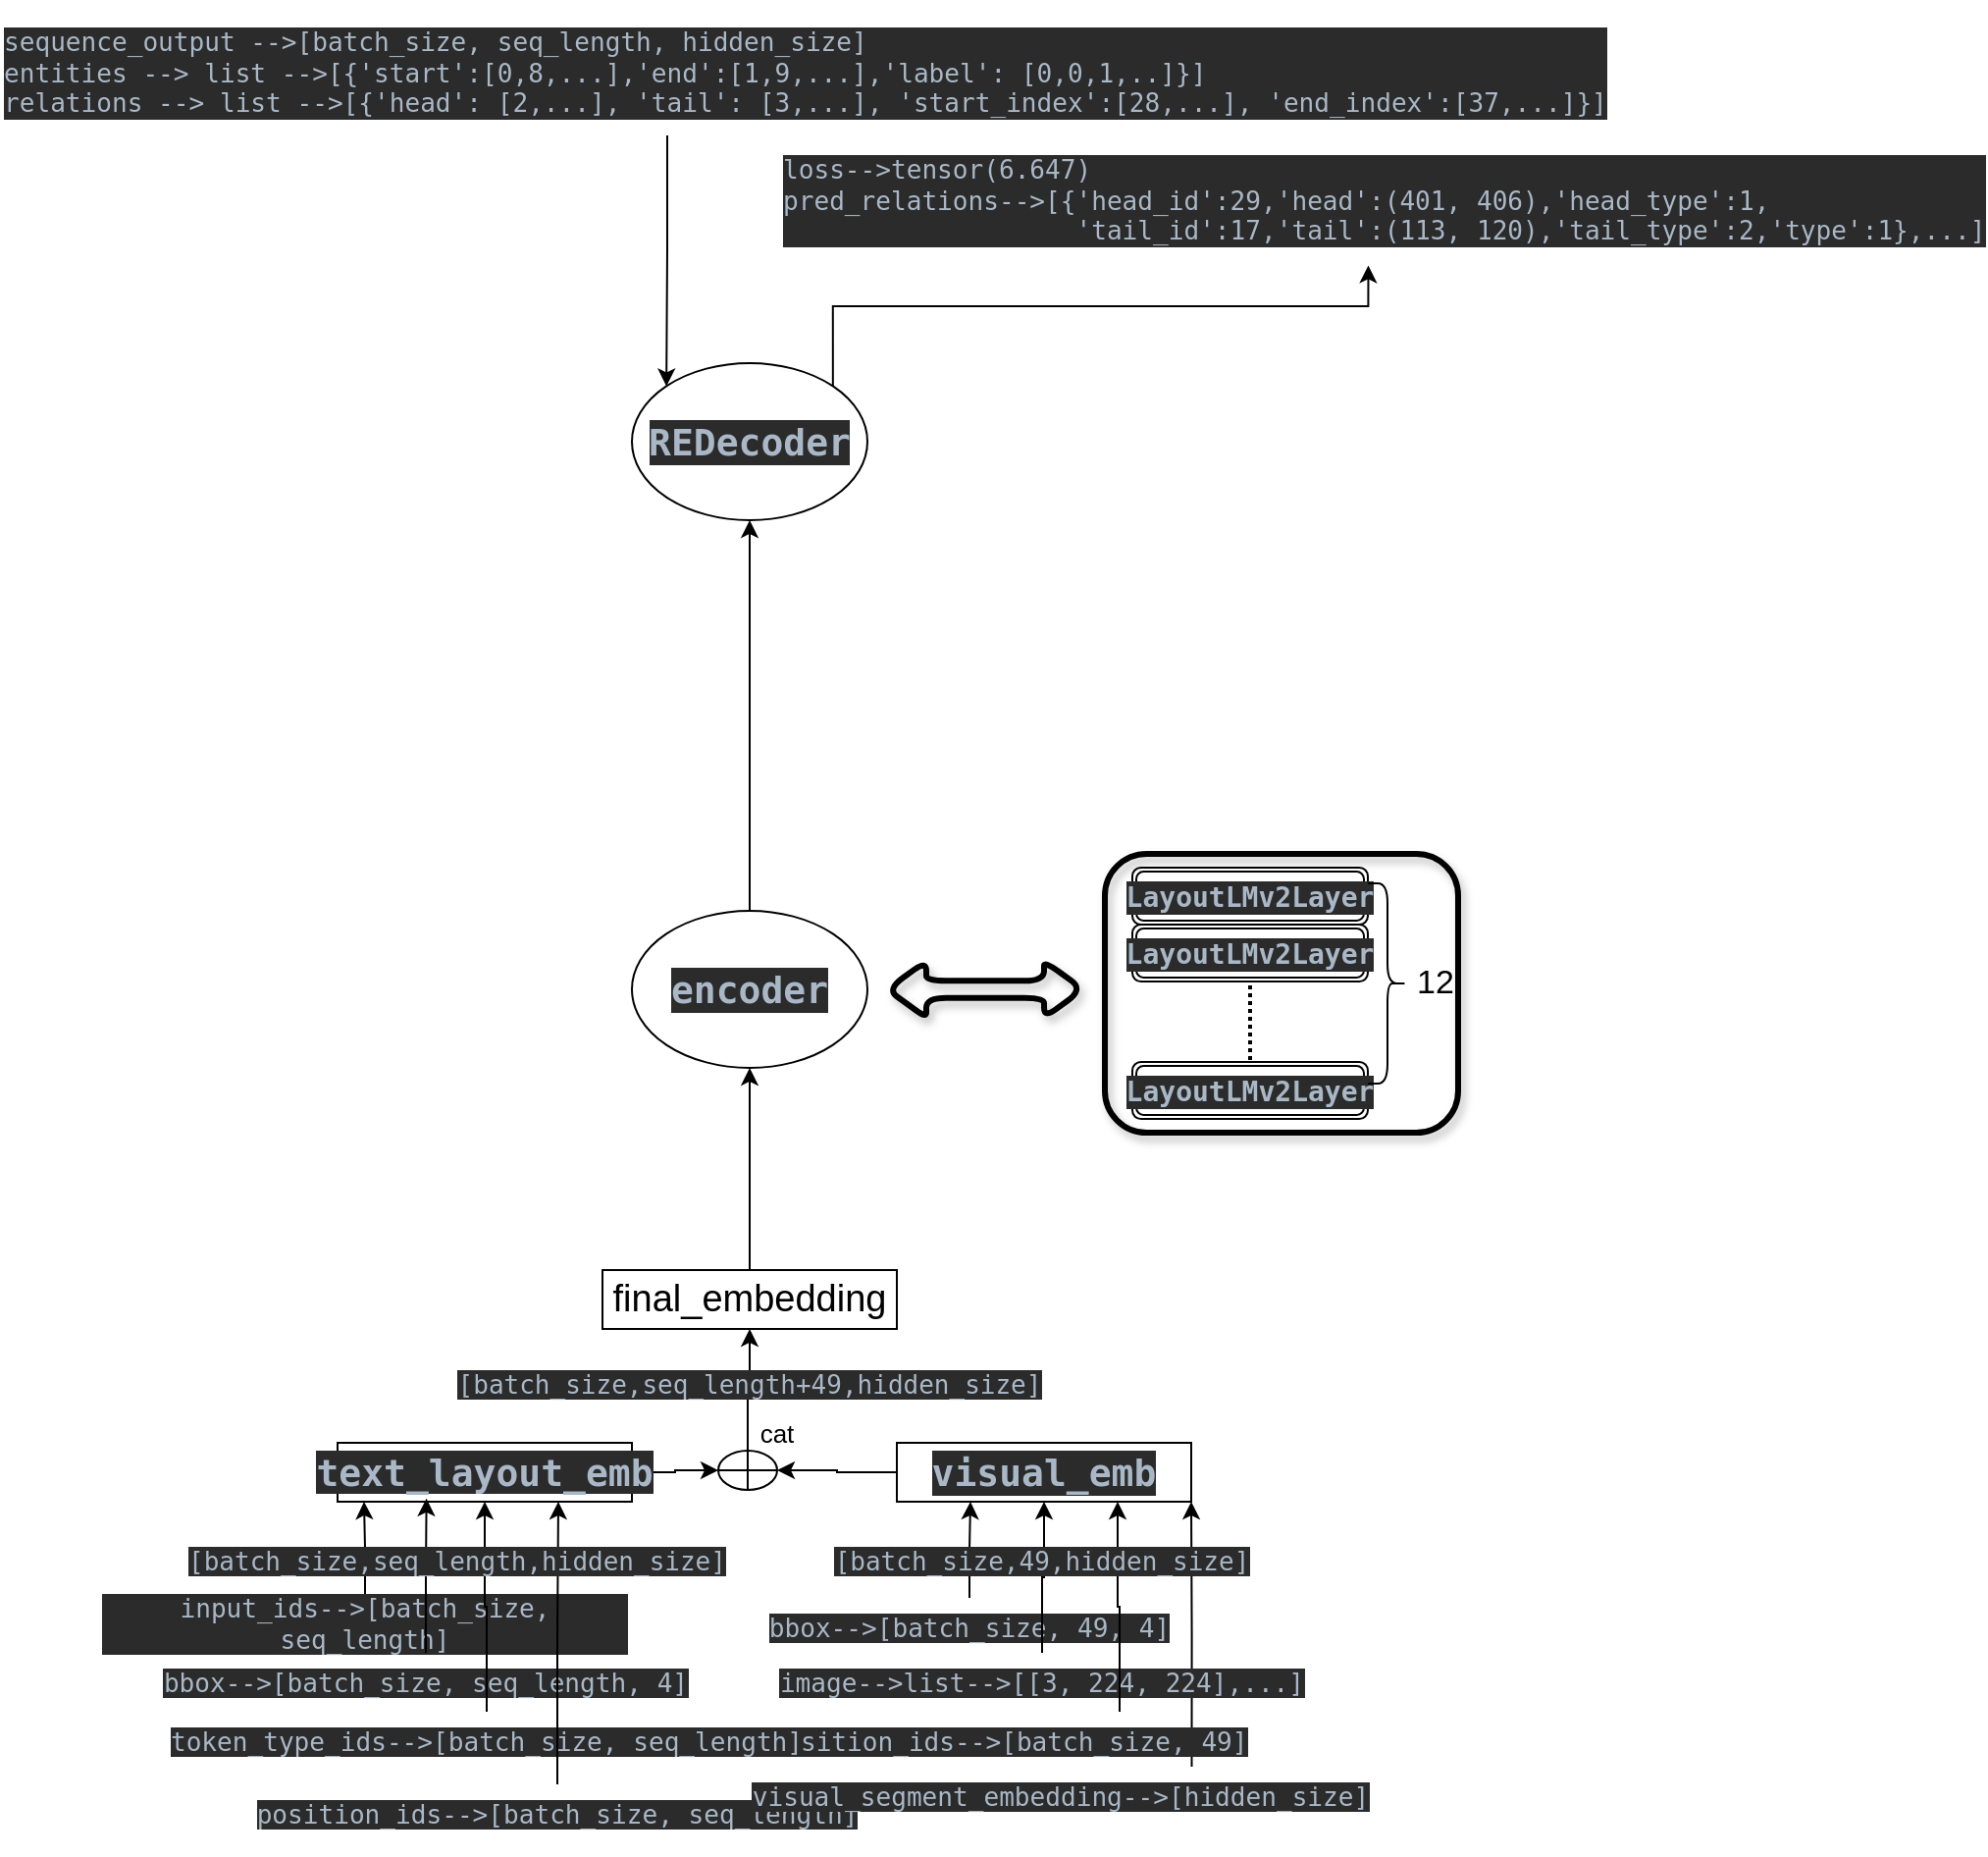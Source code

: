 <mxfile version="16.5.2" type="github">
  <diagram id="-aN5s4NuG4AfuPkyMjM2" name="第 1 页">
    <mxGraphModel dx="920" dy="551" grid="1" gridSize="10" guides="1" tooltips="1" connect="1" arrows="1" fold="1" page="1" pageScale="1" pageWidth="827" pageHeight="1169" math="0" shadow="0">
      <root>
        <mxCell id="0" />
        <mxCell id="1" parent="0" />
        <mxCell id="e8mMAGKtb8gV0RsEyelg-53" style="edgeStyle=orthogonalEdgeStyle;rounded=0;orthogonalLoop=1;jettySize=auto;html=1;exitX=0.75;exitY=0;exitDx=0;exitDy=0;entryX=1;entryY=1;entryDx=0;entryDy=0;fontSize=13;" edge="1" parent="1" source="e8mMAGKtb8gV0RsEyelg-52" target="e8mMAGKtb8gV0RsEyelg-27">
          <mxGeometry relative="1" as="geometry" />
        </mxCell>
        <mxCell id="e8mMAGKtb8gV0RsEyelg-39" value="&lt;pre style=&quot;background-color: #2b2b2b ; color: #a9b7c6 ; font-family: &amp;#34;jetbrains mono&amp;#34; , monospace ; font-size: 9.8pt&quot;&gt;&lt;span style=&quot;font-family: &amp;#34;jetbrains mono&amp;#34; , monospace ; font-size: 9.8pt&quot;&gt;position_ids&lt;/span&gt;--&amp;gt;[&lt;span style=&quot;font-size: 9.8pt&quot;&gt;batch_size, 49]&lt;/span&gt;&lt;/pre&gt;" style="text;html=1;strokeColor=none;fillColor=none;align=center;verticalAlign=middle;whiteSpace=wrap;rounded=0;fontSize=19;flipV=1;flipH=0;" vertex="1" parent="1">
          <mxGeometry x="419" y="887" width="226" height="30" as="geometry" />
        </mxCell>
        <mxCell id="e8mMAGKtb8gV0RsEyelg-40" value="&lt;pre style=&quot;background-color: #2b2b2b ; color: #a9b7c6 ; font-family: &amp;#34;jetbrains mono&amp;#34; , monospace ; font-size: 9.8pt&quot;&gt;image--&amp;gt;list--&amp;gt;[[3, 224, 224],...]&lt;/pre&gt;" style="text;html=1;strokeColor=none;fillColor=none;align=center;verticalAlign=middle;whiteSpace=wrap;rounded=0;fontSize=19;flipV=1;flipH=0;" vertex="1" parent="1">
          <mxGeometry x="414" y="857" width="270" height="30" as="geometry" />
        </mxCell>
        <mxCell id="e8mMAGKtb8gV0RsEyelg-41" value="&lt;pre style=&quot;background-color: #2b2b2b ; color: #a9b7c6 ; font-family: &amp;#34;jetbrains mono&amp;#34; , monospace ; font-size: 9.8pt&quot;&gt;bbox--&amp;gt;[&lt;span style=&quot;font-size: 9.8pt ; white-space: normal&quot;&gt;batch_size, 49, 4]&lt;/span&gt;&lt;/pre&gt;" style="text;html=1;strokeColor=none;fillColor=none;align=center;verticalAlign=middle;whiteSpace=wrap;rounded=0;fontSize=19;flipV=1;flipH=0;" vertex="1" parent="1">
          <mxGeometry x="377" y="829" width="270" height="30" as="geometry" />
        </mxCell>
        <mxCell id="e8mMAGKtb8gV0RsEyelg-23" style="edgeStyle=orthogonalEdgeStyle;rounded=0;orthogonalLoop=1;jettySize=auto;html=1;exitX=1;exitY=0;exitDx=0;exitDy=0;entryX=0.583;entryY=1.164;entryDx=0;entryDy=0;entryPerimeter=0;fontSize=19;" edge="1" parent="1" source="e8mMAGKtb8gV0RsEyelg-1" target="e8mMAGKtb8gV0RsEyelg-19">
          <mxGeometry relative="1" as="geometry" />
        </mxCell>
        <mxCell id="e8mMAGKtb8gV0RsEyelg-1" value="&lt;pre style=&quot;background-color: rgb(43 , 43 , 43) ; color: rgb(169 , 183 , 198) ; font-family: &amp;#34;jetbrains mono&amp;#34; , monospace&quot;&gt;&lt;font style=&quot;font-size: 19px&quot;&gt;&lt;b&gt;REDecoder&lt;/b&gt;&lt;/font&gt;&lt;/pre&gt;" style="ellipse;whiteSpace=wrap;html=1;" vertex="1" parent="1">
          <mxGeometry x="340" y="200" width="120" height="80" as="geometry" />
        </mxCell>
        <mxCell id="e8mMAGKtb8gV0RsEyelg-18" style="edgeStyle=orthogonalEdgeStyle;rounded=0;orthogonalLoop=1;jettySize=auto;html=1;exitX=0.5;exitY=1;exitDx=0;exitDy=0;entryX=0;entryY=0;entryDx=0;entryDy=0;fontSize=19;" edge="1" parent="1" source="e8mMAGKtb8gV0RsEyelg-13" target="e8mMAGKtb8gV0RsEyelg-1">
          <mxGeometry relative="1" as="geometry" />
        </mxCell>
        <mxCell id="e8mMAGKtb8gV0RsEyelg-13" value="&lt;pre style=&quot;background-color: #2b2b2b ; color: #a9b7c6 ; font-family: &amp;#34;jetbrains mono&amp;#34; , monospace ; font-size: 9.8pt&quot;&gt;sequence_output --&amp;gt;[batch_size, seq_length, hidden_size]&lt;br&gt;entities --&amp;gt; list --&amp;gt;[{&#39;start&#39;:[0,8,...],&#39;end&#39;:[1,9,...],&#39;label&#39;: [0,0,1,..]}] &lt;br&gt;relations --&amp;gt; list --&amp;gt;[{&#39;head&#39;: [2,...], &#39;tail&#39;: [3,...], &#39;start_index&#39;:[28,...], &#39;end_index&#39;:[37,...]}]&lt;/pre&gt;" style="text;html=1;strokeColor=none;fillColor=none;align=left;verticalAlign=middle;whiteSpace=wrap;rounded=0;fontSize=19;horizontal=1;" vertex="1" parent="1">
          <mxGeometry x="18" y="20" width="680" height="64" as="geometry" />
        </mxCell>
        <mxCell id="e8mMAGKtb8gV0RsEyelg-19" value="&lt;pre style=&quot;background-color: #2b2b2b ; color: #a9b7c6 ; font-family: &amp;#34;jetbrains mono&amp;#34; , monospace ; font-size: 9.8pt&quot;&gt;&lt;pre style=&quot;font-family: &amp;#34;jetbrains mono&amp;#34; , monospace ; font-size: 9.8pt&quot;&gt;loss--&amp;gt;tensor(6.647)&lt;br&gt;pred_relations--&amp;gt;[{&#39;head_id&#39;:29,&#39;head&#39;:(401, 406),&#39;head_type&#39;:1,&lt;br&gt;                   &#39;tail_id&#39;:17,&#39;tail&#39;:(113, 120),&#39;tail_type&#39;:2,&#39;type&#39;:1},...]&lt;br&gt;&lt;/pre&gt;&lt;/pre&gt;" style="text;html=1;strokeColor=none;fillColor=none;align=left;verticalAlign=middle;whiteSpace=wrap;rounded=0;fontSize=19;horizontal=1;" vertex="1" parent="1">
          <mxGeometry x="415" y="92" width="515" height="50" as="geometry" />
        </mxCell>
        <mxCell id="e8mMAGKtb8gV0RsEyelg-74" style="edgeStyle=orthogonalEdgeStyle;rounded=0;orthogonalLoop=1;jettySize=auto;html=1;exitX=0.5;exitY=0;exitDx=0;exitDy=0;entryX=0.5;entryY=1;entryDx=0;entryDy=0;fontSize=17;" edge="1" parent="1" source="e8mMAGKtb8gV0RsEyelg-24" target="e8mMAGKtb8gV0RsEyelg-1">
          <mxGeometry relative="1" as="geometry" />
        </mxCell>
        <mxCell id="e8mMAGKtb8gV0RsEyelg-24" value="&lt;pre style=&quot;background-color: rgb(43 , 43 , 43) ; color: rgb(169 , 183 , 198) ; font-family: &amp;#34;jetbrains mono&amp;#34; , monospace&quot;&gt;&lt;b&gt;&lt;font style=&quot;font-size: 19px&quot;&gt;encoder&lt;/font&gt;&lt;/b&gt;&lt;/pre&gt;" style="ellipse;whiteSpace=wrap;html=1;fontSize=19;" vertex="1" parent="1">
          <mxGeometry x="340" y="479" width="120" height="80" as="geometry" />
        </mxCell>
        <mxCell id="e8mMAGKtb8gV0RsEyelg-60" style="edgeStyle=orthogonalEdgeStyle;rounded=0;orthogonalLoop=1;jettySize=auto;html=1;exitX=0.5;exitY=0;exitDx=0;exitDy=0;entryX=0.5;entryY=1;entryDx=0;entryDy=0;fontSize=13;" edge="1" parent="1" source="e8mMAGKtb8gV0RsEyelg-25" target="e8mMAGKtb8gV0RsEyelg-24">
          <mxGeometry relative="1" as="geometry" />
        </mxCell>
        <mxCell id="e8mMAGKtb8gV0RsEyelg-25" value="final_embedding" style="rounded=0;whiteSpace=wrap;html=1;fontSize=19;" vertex="1" parent="1">
          <mxGeometry x="325" y="662" width="150" height="30" as="geometry" />
        </mxCell>
        <mxCell id="e8mMAGKtb8gV0RsEyelg-56" style="edgeStyle=orthogonalEdgeStyle;rounded=0;orthogonalLoop=1;jettySize=auto;html=1;exitX=1;exitY=0.5;exitDx=0;exitDy=0;entryX=0;entryY=0.5;entryDx=0;entryDy=0;fontSize=13;" edge="1" parent="1" source="e8mMAGKtb8gV0RsEyelg-26" target="e8mMAGKtb8gV0RsEyelg-54">
          <mxGeometry relative="1" as="geometry" />
        </mxCell>
        <mxCell id="e8mMAGKtb8gV0RsEyelg-26" value="&lt;b&gt;&lt;span style=&quot;background-color: rgb(43 , 43 , 43) ; color: rgb(169 , 183 , 198) ; font-family: &amp;#34;jetbrains mono&amp;#34; , monospace&quot;&gt;&lt;font style=&quot;font-size: 19px&quot;&gt;text_layout_emb&lt;/font&gt;&lt;/span&gt;&lt;/b&gt;" style="rounded=0;whiteSpace=wrap;html=1;fontSize=19;" vertex="1" parent="1">
          <mxGeometry x="190" y="750" width="150" height="30" as="geometry" />
        </mxCell>
        <mxCell id="e8mMAGKtb8gV0RsEyelg-55" style="edgeStyle=orthogonalEdgeStyle;rounded=0;orthogonalLoop=1;jettySize=auto;html=1;exitX=0;exitY=0.5;exitDx=0;exitDy=0;entryX=1;entryY=0.5;entryDx=0;entryDy=0;fontSize=13;" edge="1" parent="1" source="e8mMAGKtb8gV0RsEyelg-27" target="e8mMAGKtb8gV0RsEyelg-54">
          <mxGeometry relative="1" as="geometry" />
        </mxCell>
        <mxCell id="e8mMAGKtb8gV0RsEyelg-27" value="&lt;pre style=&quot;background-color: rgb(43 , 43 , 43) ; color: rgb(169 , 183 , 198) ; font-family: &amp;#34;jetbrains mono&amp;#34; , monospace&quot;&gt;&lt;b&gt;visual_emb&lt;/b&gt;&lt;/pre&gt;" style="rounded=0;whiteSpace=wrap;html=1;fontSize=19;" vertex="1" parent="1">
          <mxGeometry x="475" y="750" width="150" height="30" as="geometry" />
        </mxCell>
        <mxCell id="e8mMAGKtb8gV0RsEyelg-32" style="edgeStyle=orthogonalEdgeStyle;rounded=0;orthogonalLoop=1;jettySize=auto;html=1;exitX=0.5;exitY=0;exitDx=0;exitDy=0;entryX=0.09;entryY=1;entryDx=0;entryDy=0;entryPerimeter=0;fontSize=19;" edge="1" parent="1" source="e8mMAGKtb8gV0RsEyelg-28" target="e8mMAGKtb8gV0RsEyelg-26">
          <mxGeometry relative="1" as="geometry" />
        </mxCell>
        <mxCell id="e8mMAGKtb8gV0RsEyelg-28" value="&lt;pre style=&quot;background-color: #2b2b2b ; color: #a9b7c6 ; font-family: &amp;#34;jetbrains mono&amp;#34; , monospace ; font-size: 9.8pt&quot;&gt;input_ids--&amp;gt;[&lt;span style=&quot;font-size: 9.8pt ; white-space: normal&quot;&gt;batch_size, seq_length]&lt;/span&gt;&lt;/pre&gt;" style="text;html=1;strokeColor=none;fillColor=none;align=center;verticalAlign=middle;whiteSpace=wrap;rounded=0;fontSize=19;flipV=1;flipH=0;" vertex="1" parent="1">
          <mxGeometry x="69" y="827" width="270" height="30" as="geometry" />
        </mxCell>
        <mxCell id="e8mMAGKtb8gV0RsEyelg-33" style="edgeStyle=orthogonalEdgeStyle;rounded=0;orthogonalLoop=1;jettySize=auto;html=1;exitX=0.5;exitY=0;exitDx=0;exitDy=0;entryX=0.302;entryY=0.947;entryDx=0;entryDy=0;entryPerimeter=0;fontSize=19;" edge="1" parent="1" source="e8mMAGKtb8gV0RsEyelg-29" target="e8mMAGKtb8gV0RsEyelg-26">
          <mxGeometry relative="1" as="geometry" />
        </mxCell>
        <mxCell id="e8mMAGKtb8gV0RsEyelg-29" value="&lt;pre style=&quot;background-color: #2b2b2b ; color: #a9b7c6 ; font-family: &amp;#34;jetbrains mono&amp;#34; , monospace ; font-size: 9.8pt&quot;&gt;bbox--&amp;gt;[&lt;span style=&quot;font-size: 9.8pt ; white-space: normal&quot;&gt;batch_size, seq_length, 4]&lt;/span&gt;&lt;/pre&gt;" style="text;html=1;strokeColor=none;fillColor=none;align=center;verticalAlign=middle;whiteSpace=wrap;rounded=0;fontSize=19;flipV=1;flipH=0;" vertex="1" parent="1">
          <mxGeometry x="100" y="857" width="270" height="30" as="geometry" />
        </mxCell>
        <mxCell id="e8mMAGKtb8gV0RsEyelg-34" style="edgeStyle=orthogonalEdgeStyle;rounded=0;orthogonalLoop=1;jettySize=auto;html=1;exitX=0.5;exitY=0;exitDx=0;exitDy=0;entryX=0.5;entryY=1;entryDx=0;entryDy=0;fontSize=19;" edge="1" parent="1" source="e8mMAGKtb8gV0RsEyelg-30" target="e8mMAGKtb8gV0RsEyelg-26">
          <mxGeometry relative="1" as="geometry" />
        </mxCell>
        <mxCell id="e8mMAGKtb8gV0RsEyelg-30" value="&lt;pre style=&quot;background-color: #2b2b2b ; color: #a9b7c6 ; font-family: &amp;#34;jetbrains mono&amp;#34; , monospace ; font-size: 9.8pt&quot;&gt;&lt;span style=&quot;font-family: &amp;#34;jetbrains mono&amp;#34; , monospace ; font-size: 9.8pt&quot;&gt;token_type_ids&lt;/span&gt;--&amp;gt;[&lt;span style=&quot;font-size: 9.8pt&quot;&gt;batch_size, seq_length]&lt;/span&gt;&lt;/pre&gt;" style="text;html=1;strokeColor=none;fillColor=none;align=center;verticalAlign=middle;whiteSpace=wrap;rounded=0;fontSize=19;flipV=1;flipH=0;" vertex="1" parent="1">
          <mxGeometry x="131" y="887" width="270" height="30" as="geometry" />
        </mxCell>
        <mxCell id="e8mMAGKtb8gV0RsEyelg-35" style="edgeStyle=orthogonalEdgeStyle;rounded=0;orthogonalLoop=1;jettySize=auto;html=1;exitX=0.5;exitY=0;exitDx=0;exitDy=0;entryX=0.75;entryY=1;entryDx=0;entryDy=0;fontSize=19;" edge="1" parent="1" source="e8mMAGKtb8gV0RsEyelg-31" target="e8mMAGKtb8gV0RsEyelg-26">
          <mxGeometry relative="1" as="geometry" />
        </mxCell>
        <mxCell id="e8mMAGKtb8gV0RsEyelg-31" value="&lt;pre style=&quot;background-color: #2b2b2b ; color: #a9b7c6 ; font-family: &amp;#34;jetbrains mono&amp;#34; , monospace ; font-size: 9.8pt&quot;&gt;&lt;span style=&quot;font-family: &amp;#34;jetbrains mono&amp;#34; , monospace ; font-size: 9.8pt&quot;&gt;position_ids&lt;/span&gt;--&amp;gt;[&lt;span style=&quot;font-size: 9.8pt&quot;&gt;batch_size, seq_length]&lt;/span&gt;&lt;/pre&gt;" style="text;html=1;strokeColor=none;fillColor=none;align=center;verticalAlign=middle;whiteSpace=wrap;rounded=0;fontSize=19;flipV=1;flipH=0;" vertex="1" parent="1">
          <mxGeometry x="167" y="924" width="270" height="30" as="geometry" />
        </mxCell>
        <mxCell id="e8mMAGKtb8gV0RsEyelg-37" value="&lt;span style=&quot;color: rgb(169 , 183 , 198) ; font-family: &amp;#34;jetbrains mono&amp;#34; , monospace ; background-color: rgb(43 , 43 , 43)&quot;&gt;[batch_size,seq_length,hidden_size]&lt;/span&gt;" style="text;html=1;strokeColor=none;fillColor=none;align=center;verticalAlign=middle;whiteSpace=wrap;rounded=0;fontSize=13;" vertex="1" parent="1">
          <mxGeometry x="131" y="800" width="240" height="20" as="geometry" />
        </mxCell>
        <mxCell id="e8mMAGKtb8gV0RsEyelg-50" style="edgeStyle=orthogonalEdgeStyle;rounded=0;orthogonalLoop=1;jettySize=auto;html=1;exitX=0.75;exitY=0;exitDx=0;exitDy=0;entryX=0.75;entryY=1;entryDx=0;entryDy=0;fontSize=13;" edge="1" parent="1" source="e8mMAGKtb8gV0RsEyelg-39" target="e8mMAGKtb8gV0RsEyelg-27">
          <mxGeometry relative="1" as="geometry" />
        </mxCell>
        <mxCell id="e8mMAGKtb8gV0RsEyelg-48" style="edgeStyle=orthogonalEdgeStyle;rounded=0;orthogonalLoop=1;jettySize=auto;html=1;exitX=0.5;exitY=0;exitDx=0;exitDy=0;entryX=0.5;entryY=1;entryDx=0;entryDy=0;fontSize=13;" edge="1" parent="1" source="e8mMAGKtb8gV0RsEyelg-40" target="e8mMAGKtb8gV0RsEyelg-27">
          <mxGeometry relative="1" as="geometry" />
        </mxCell>
        <mxCell id="e8mMAGKtb8gV0RsEyelg-46" style="edgeStyle=orthogonalEdgeStyle;rounded=0;orthogonalLoop=1;jettySize=auto;html=1;exitX=0.5;exitY=0;exitDx=0;exitDy=0;entryX=0.25;entryY=1;entryDx=0;entryDy=0;fontSize=13;" edge="1" parent="1" source="e8mMAGKtb8gV0RsEyelg-41" target="e8mMAGKtb8gV0RsEyelg-27">
          <mxGeometry relative="1" as="geometry" />
        </mxCell>
        <mxCell id="e8mMAGKtb8gV0RsEyelg-38" value="&lt;span style=&quot;color: rgb(169 , 183 , 198) ; font-family: &amp;#34;jetbrains mono&amp;#34; , monospace ; background-color: rgb(43 , 43 , 43)&quot;&gt;[batch_size,49,hidden_size]&lt;/span&gt;" style="text;html=1;strokeColor=none;fillColor=none;align=center;verticalAlign=middle;whiteSpace=wrap;rounded=0;fontSize=13;" vertex="1" parent="1">
          <mxGeometry x="429" y="800" width="240" height="20" as="geometry" />
        </mxCell>
        <mxCell id="e8mMAGKtb8gV0RsEyelg-52" value="&lt;pre style=&quot;background-color: #2b2b2b ; color: #a9b7c6 ; font-family: &amp;#34;jetbrains mono&amp;#34; , monospace ; font-size: 9.8pt&quot;&gt;&lt;span style=&quot;font-family: &amp;#34;jetbrains mono&amp;#34; , monospace ; font-size: 9.8pt&quot;&gt;visual_segment_embedding&lt;/span&gt;--&amp;gt;[hidden_size&lt;span style=&quot;font-size: 9.8pt&quot;&gt;]&lt;/span&gt;&lt;/pre&gt;" style="text;html=1;strokeColor=none;fillColor=none;align=center;verticalAlign=middle;whiteSpace=wrap;rounded=0;fontSize=19;flipV=1;flipH=0;" vertex="1" parent="1">
          <mxGeometry x="425" y="915" width="267" height="30" as="geometry" />
        </mxCell>
        <mxCell id="e8mMAGKtb8gV0RsEyelg-57" style="edgeStyle=orthogonalEdgeStyle;rounded=0;orthogonalLoop=1;jettySize=auto;html=1;exitX=0.5;exitY=0;exitDx=0;exitDy=0;entryX=0.5;entryY=1;entryDx=0;entryDy=0;fontSize=13;" edge="1" parent="1" source="e8mMAGKtb8gV0RsEyelg-54" target="e8mMAGKtb8gV0RsEyelg-25">
          <mxGeometry relative="1" as="geometry" />
        </mxCell>
        <mxCell id="e8mMAGKtb8gV0RsEyelg-54" value="" style="shape=orEllipse;perimeter=ellipsePerimeter;whiteSpace=wrap;html=1;backgroundOutline=1;fontSize=13;" vertex="1" parent="1">
          <mxGeometry x="384" y="754" width="30" height="20" as="geometry" />
        </mxCell>
        <mxCell id="e8mMAGKtb8gV0RsEyelg-58" value="cat" style="text;html=1;strokeColor=none;fillColor=none;align=center;verticalAlign=middle;whiteSpace=wrap;rounded=0;fontSize=13;" vertex="1" parent="1">
          <mxGeometry x="384" y="730" width="60" height="30" as="geometry" />
        </mxCell>
        <mxCell id="e8mMAGKtb8gV0RsEyelg-59" value="&lt;span style=&quot;color: rgb(169 , 183 , 198) ; font-family: &amp;#34;jetbrains mono&amp;#34; , monospace ; background-color: rgb(43 , 43 , 43)&quot;&gt;[batch_size,seq_length+49,hidden_size]&lt;/span&gt;" style="text;html=1;strokeColor=none;fillColor=none;align=center;verticalAlign=middle;whiteSpace=wrap;rounded=0;fontSize=13;" vertex="1" parent="1">
          <mxGeometry x="280" y="710" width="240" height="20" as="geometry" />
        </mxCell>
        <mxCell id="e8mMAGKtb8gV0RsEyelg-72" value="" style="group" vertex="1" connectable="0" parent="1">
          <mxGeometry x="581" y="450" width="183" height="142" as="geometry" />
        </mxCell>
        <mxCell id="e8mMAGKtb8gV0RsEyelg-63" value="&lt;pre style=&quot;background-color: rgb(43 , 43 , 43) ; color: rgb(169 , 183 , 198) ; font-family: &amp;#34;jetbrains mono&amp;#34; , monospace&quot;&gt;&lt;font style=&quot;font-size: 14px&quot;&gt;&lt;b&gt;LayoutLMv2Layer&lt;/b&gt;&lt;/font&gt;&lt;/pre&gt;" style="shape=ext;double=1;rounded=1;whiteSpace=wrap;html=1;fontSize=13;" vertex="1" parent="e8mMAGKtb8gV0RsEyelg-72">
          <mxGeometry x="14" y="7" width="120" height="29" as="geometry" />
        </mxCell>
        <mxCell id="e8mMAGKtb8gV0RsEyelg-64" value="&lt;pre style=&quot;background-color: rgb(43 , 43 , 43) ; color: rgb(169 , 183 , 198) ; font-family: &amp;#34;jetbrains mono&amp;#34; , monospace&quot;&gt;&lt;font style=&quot;font-size: 14px&quot;&gt;&lt;b&gt;LayoutLMv2Layer&lt;/b&gt;&lt;/font&gt;&lt;/pre&gt;" style="shape=ext;double=1;rounded=1;whiteSpace=wrap;html=1;fontSize=13;" vertex="1" parent="e8mMAGKtb8gV0RsEyelg-72">
          <mxGeometry x="14" y="36" width="120" height="29" as="geometry" />
        </mxCell>
        <mxCell id="e8mMAGKtb8gV0RsEyelg-65" value="&lt;pre style=&quot;background-color: rgb(43 , 43 , 43) ; color: rgb(169 , 183 , 198) ; font-family: &amp;#34;jetbrains mono&amp;#34; , monospace&quot;&gt;&lt;font style=&quot;font-size: 14px&quot;&gt;&lt;b&gt;LayoutLMv2Layer&lt;/b&gt;&lt;/font&gt;&lt;/pre&gt;" style="shape=ext;double=1;rounded=1;whiteSpace=wrap;html=1;fontSize=13;" vertex="1" parent="e8mMAGKtb8gV0RsEyelg-72">
          <mxGeometry x="14" y="106" width="120" height="29" as="geometry" />
        </mxCell>
        <mxCell id="e8mMAGKtb8gV0RsEyelg-66" value="" style="shape=curlyBracket;whiteSpace=wrap;html=1;rounded=1;flipH=1;fontSize=14;size=0.5;" vertex="1" parent="e8mMAGKtb8gV0RsEyelg-72">
          <mxGeometry x="134" y="15" width="20" height="102" as="geometry" />
        </mxCell>
        <mxCell id="e8mMAGKtb8gV0RsEyelg-67" value="&lt;span style=&quot;font-weight: normal&quot;&gt;&lt;font style=&quot;font-size: 17px&quot;&gt;12&lt;/font&gt;&lt;/span&gt;" style="text;strokeColor=none;fillColor=none;html=1;fontSize=24;fontStyle=1;verticalAlign=middle;align=center;" vertex="1" parent="e8mMAGKtb8gV0RsEyelg-72">
          <mxGeometry x="153" y="48" width="30" height="30" as="geometry" />
        </mxCell>
        <mxCell id="e8mMAGKtb8gV0RsEyelg-68" value="" style="line;strokeWidth=2;direction=south;html=1;fontSize=17;dashed=1;dashPattern=1 1;" vertex="1" parent="e8mMAGKtb8gV0RsEyelg-72">
          <mxGeometry x="69" y="67" width="10" height="39" as="geometry" />
        </mxCell>
        <mxCell id="e8mMAGKtb8gV0RsEyelg-71" value="" style="rounded=1;whiteSpace=wrap;html=1;fontSize=17;shadow=1;fillColor=none;glass=0;strokeWidth=3;" vertex="1" parent="e8mMAGKtb8gV0RsEyelg-72">
          <mxGeometry width="180" height="142" as="geometry" />
        </mxCell>
        <mxCell id="e8mMAGKtb8gV0RsEyelg-73" value="" style="shape=doubleArrow;whiteSpace=wrap;html=1;rounded=1;shadow=1;glass=0;fontSize=17;strokeWidth=3;fillColor=none;" vertex="1" parent="1">
          <mxGeometry x="470" y="504.5" width="100" height="29" as="geometry" />
        </mxCell>
      </root>
    </mxGraphModel>
  </diagram>
</mxfile>
